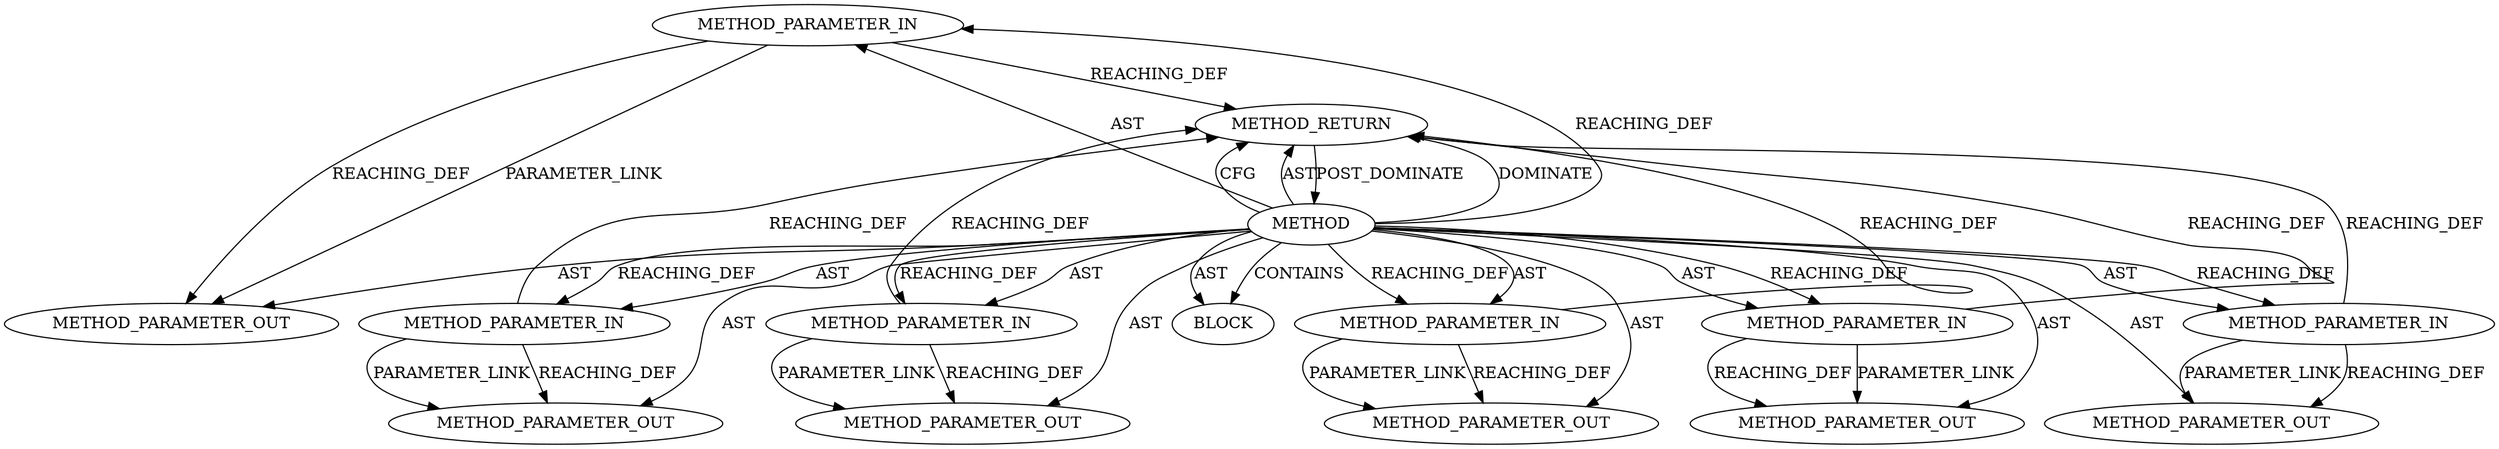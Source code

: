 digraph {
  27148 [label=METHOD_PARAMETER_OUT ORDER=6 CODE="p6" IS_VARIADIC=false TYPE_FULL_NAME="ANY" EVALUATION_STRATEGY="BY_VALUE" INDEX=6 NAME="p6"]
  27145 [label=METHOD_PARAMETER_OUT ORDER=3 CODE="p3" IS_VARIADIC=false TYPE_FULL_NAME="ANY" EVALUATION_STRATEGY="BY_VALUE" INDEX=3 NAME="p3"]
  25338 [label=METHOD_PARAMETER_IN ORDER=4 CODE="p4" IS_VARIADIC=false TYPE_FULL_NAME="ANY" EVALUATION_STRATEGY="BY_VALUE" INDEX=4 NAME="p4"]
  27144 [label=METHOD_PARAMETER_OUT ORDER=2 CODE="p2" IS_VARIADIC=false TYPE_FULL_NAME="ANY" EVALUATION_STRATEGY="BY_VALUE" INDEX=2 NAME="p2"]
  27146 [label=METHOD_PARAMETER_OUT ORDER=4 CODE="p4" IS_VARIADIC=false TYPE_FULL_NAME="ANY" EVALUATION_STRATEGY="BY_VALUE" INDEX=4 NAME="p4"]
  25335 [label=METHOD_PARAMETER_IN ORDER=1 CODE="p1" IS_VARIADIC=false TYPE_FULL_NAME="ANY" EVALUATION_STRATEGY="BY_VALUE" INDEX=1 NAME="p1"]
  25340 [label=METHOD_PARAMETER_IN ORDER=6 CODE="p6" IS_VARIADIC=false TYPE_FULL_NAME="ANY" EVALUATION_STRATEGY="BY_VALUE" INDEX=6 NAME="p6"]
  27143 [label=METHOD_PARAMETER_OUT ORDER=1 CODE="p1" IS_VARIADIC=false TYPE_FULL_NAME="ANY" EVALUATION_STRATEGY="BY_VALUE" INDEX=1 NAME="p1"]
  25339 [label=METHOD_PARAMETER_IN ORDER=5 CODE="p5" IS_VARIADIC=false TYPE_FULL_NAME="ANY" EVALUATION_STRATEGY="BY_VALUE" INDEX=5 NAME="p5"]
  27147 [label=METHOD_PARAMETER_OUT ORDER=5 CODE="p5" IS_VARIADIC=false TYPE_FULL_NAME="ANY" EVALUATION_STRATEGY="BY_VALUE" INDEX=5 NAME="p5"]
  25337 [label=METHOD_PARAMETER_IN ORDER=3 CODE="p3" IS_VARIADIC=false TYPE_FULL_NAME="ANY" EVALUATION_STRATEGY="BY_VALUE" INDEX=3 NAME="p3"]
  25342 [label=METHOD_RETURN ORDER=2 CODE="RET" TYPE_FULL_NAME="ANY" EVALUATION_STRATEGY="BY_VALUE"]
  25334 [label=METHOD AST_PARENT_TYPE="NAMESPACE_BLOCK" AST_PARENT_FULL_NAME="<global>" ORDER=0 CODE="<empty>" FULL_NAME="ECDSA_verify" IS_EXTERNAL=true FILENAME="<empty>" SIGNATURE="" NAME="ECDSA_verify"]
  25336 [label=METHOD_PARAMETER_IN ORDER=2 CODE="p2" IS_VARIADIC=false TYPE_FULL_NAME="ANY" EVALUATION_STRATEGY="BY_VALUE" INDEX=2 NAME="p2"]
  25341 [label=BLOCK ORDER=1 ARGUMENT_INDEX=1 CODE="<empty>" TYPE_FULL_NAME="ANY"]
  25334 -> 25337 [label=AST ]
  25338 -> 27146 [label=PARAMETER_LINK ]
  25334 -> 25335 [label=REACHING_DEF VARIABLE=""]
  25340 -> 27148 [label=PARAMETER_LINK ]
  25334 -> 25341 [label=AST ]
  25334 -> 27145 [label=AST ]
  25334 -> 25340 [label=REACHING_DEF VARIABLE=""]
  25336 -> 27144 [label=REACHING_DEF VARIABLE="p2"]
  25334 -> 25337 [label=REACHING_DEF VARIABLE=""]
  25340 -> 27148 [label=REACHING_DEF VARIABLE="p6"]
  25337 -> 27145 [label=PARAMETER_LINK ]
  25335 -> 25342 [label=REACHING_DEF VARIABLE="p1"]
  25339 -> 27147 [label=PARAMETER_LINK ]
  25334 -> 27146 [label=AST ]
  25338 -> 27146 [label=REACHING_DEF VARIABLE="p4"]
  25334 -> 25339 [label=REACHING_DEF VARIABLE=""]
  25334 -> 25336 [label=AST ]
  25336 -> 27144 [label=PARAMETER_LINK ]
  25334 -> 25342 [label=DOMINATE ]
  25334 -> 25336 [label=REACHING_DEF VARIABLE=""]
  25337 -> 25342 [label=REACHING_DEF VARIABLE="p3"]
  25334 -> 25342 [label=CFG ]
  25334 -> 25341 [label=CONTAINS ]
  25334 -> 27143 [label=AST ]
  25336 -> 25342 [label=REACHING_DEF VARIABLE="p2"]
  25334 -> 27148 [label=AST ]
  25335 -> 27143 [label=PARAMETER_LINK ]
  25340 -> 25342 [label=REACHING_DEF VARIABLE="p6"]
  25334 -> 25342 [label=AST ]
  25337 -> 27145 [label=REACHING_DEF VARIABLE="p3"]
  25334 -> 27147 [label=AST ]
  25339 -> 25342 [label=REACHING_DEF VARIABLE="p5"]
  25334 -> 25338 [label=REACHING_DEF VARIABLE=""]
  25342 -> 25334 [label=POST_DOMINATE ]
  25334 -> 27144 [label=AST ]
  25339 -> 27147 [label=REACHING_DEF VARIABLE="p5"]
  25334 -> 25340 [label=AST ]
  25334 -> 25339 [label=AST ]
  25334 -> 25335 [label=AST ]
  25334 -> 25338 [label=AST ]
  25335 -> 27143 [label=REACHING_DEF VARIABLE="p1"]
  25338 -> 25342 [label=REACHING_DEF VARIABLE="p4"]
}
